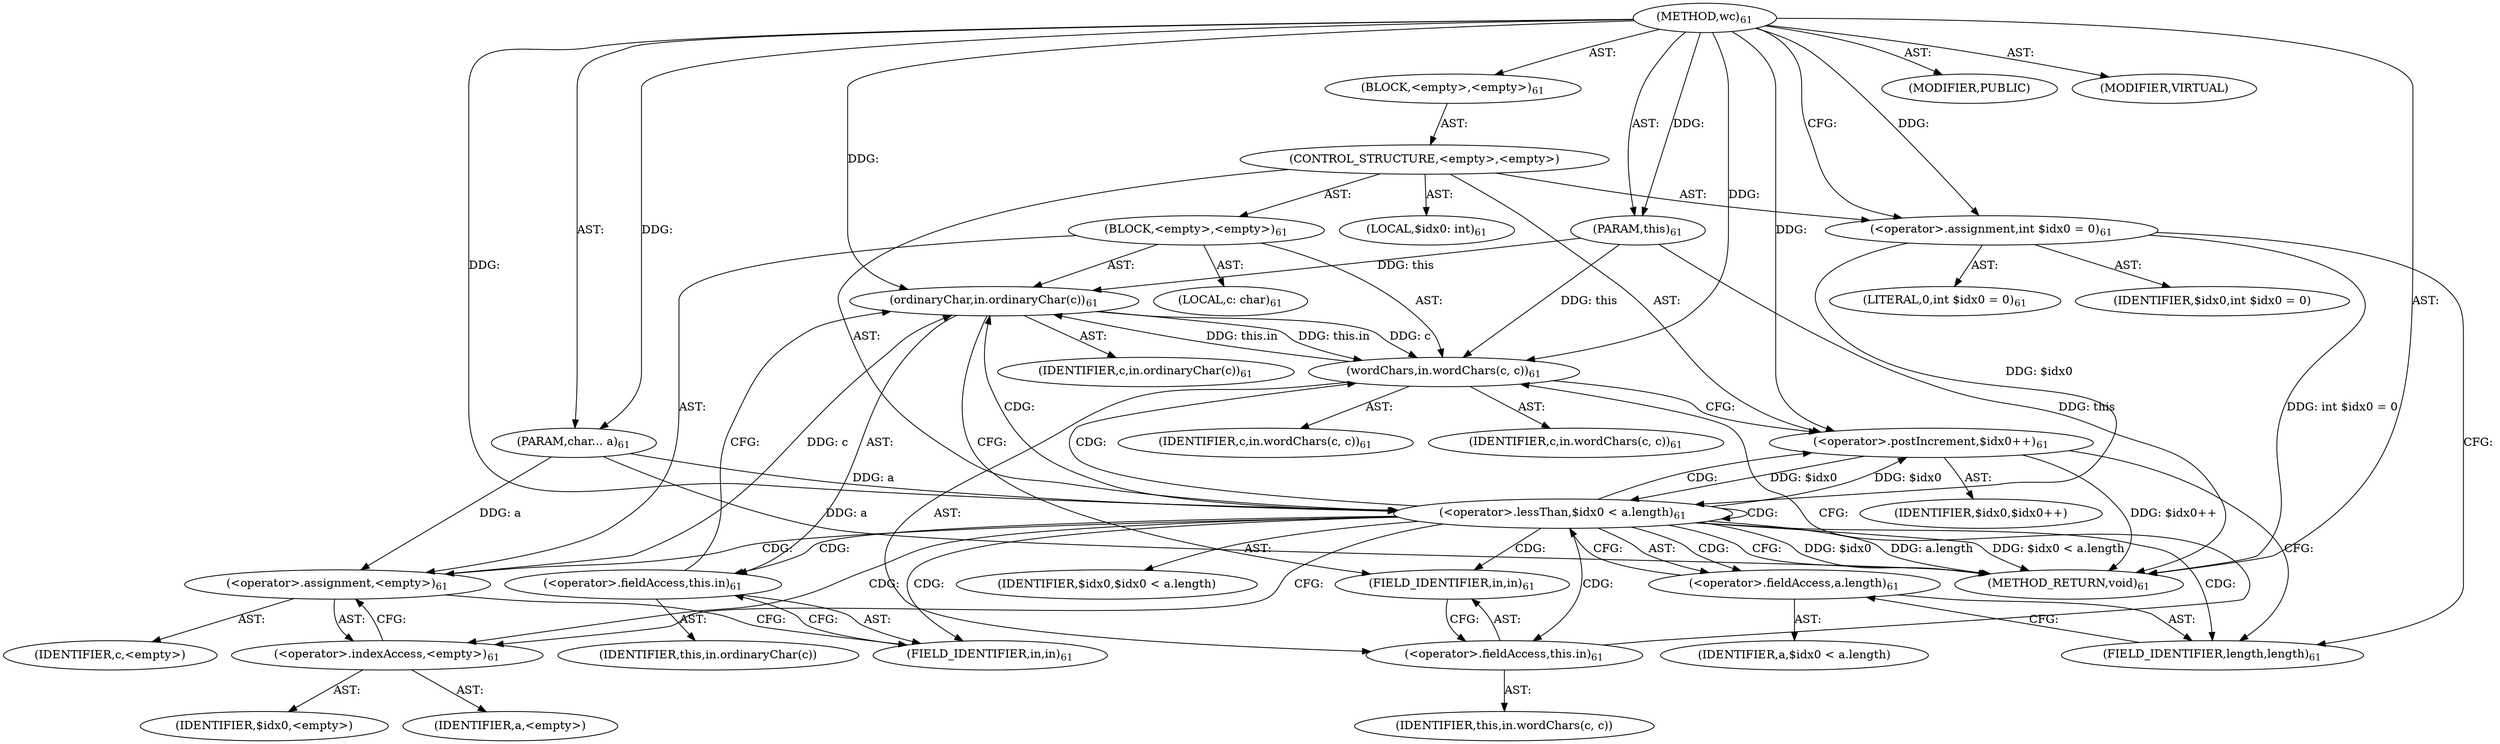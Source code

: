 digraph "wc" {  
"588" [label = <(METHOD,wc)<SUB>61</SUB>> ]
"589" [label = <(PARAM,this)<SUB>61</SUB>> ]
"590" [label = <(PARAM,char... a)<SUB>61</SUB>> ]
"591" [label = <(BLOCK,&lt;empty&gt;,&lt;empty&gt;)<SUB>61</SUB>> ]
"592" [label = <(CONTROL_STRUCTURE,&lt;empty&gt;,&lt;empty&gt;)> ]
"593" [label = <(LOCAL,$idx0: int)<SUB>61</SUB>> ]
"594" [label = <(&lt;operator&gt;.assignment,int $idx0 = 0)<SUB>61</SUB>> ]
"595" [label = <(IDENTIFIER,$idx0,int $idx0 = 0)> ]
"596" [label = <(LITERAL,0,int $idx0 = 0)<SUB>61</SUB>> ]
"597" [label = <(&lt;operator&gt;.lessThan,$idx0 &lt; a.length)<SUB>61</SUB>> ]
"598" [label = <(IDENTIFIER,$idx0,$idx0 &lt; a.length)> ]
"599" [label = <(&lt;operator&gt;.fieldAccess,a.length)<SUB>61</SUB>> ]
"600" [label = <(IDENTIFIER,a,$idx0 &lt; a.length)> ]
"601" [label = <(FIELD_IDENTIFIER,length,length)<SUB>61</SUB>> ]
"602" [label = <(&lt;operator&gt;.postIncrement,$idx0++)<SUB>61</SUB>> ]
"603" [label = <(IDENTIFIER,$idx0,$idx0++)> ]
"604" [label = <(BLOCK,&lt;empty&gt;,&lt;empty&gt;)<SUB>61</SUB>> ]
"605" [label = <(LOCAL,c: char)<SUB>61</SUB>> ]
"606" [label = <(&lt;operator&gt;.assignment,&lt;empty&gt;)<SUB>61</SUB>> ]
"607" [label = <(IDENTIFIER,c,&lt;empty&gt;)> ]
"608" [label = <(&lt;operator&gt;.indexAccess,&lt;empty&gt;)<SUB>61</SUB>> ]
"609" [label = <(IDENTIFIER,a,&lt;empty&gt;)> ]
"610" [label = <(IDENTIFIER,$idx0,&lt;empty&gt;)> ]
"611" [label = <(ordinaryChar,in.ordinaryChar(c))<SUB>61</SUB>> ]
"612" [label = <(&lt;operator&gt;.fieldAccess,this.in)<SUB>61</SUB>> ]
"613" [label = <(IDENTIFIER,this,in.ordinaryChar(c))> ]
"614" [label = <(FIELD_IDENTIFIER,in,in)<SUB>61</SUB>> ]
"615" [label = <(IDENTIFIER,c,in.ordinaryChar(c))<SUB>61</SUB>> ]
"616" [label = <(wordChars,in.wordChars(c, c))<SUB>61</SUB>> ]
"617" [label = <(&lt;operator&gt;.fieldAccess,this.in)<SUB>61</SUB>> ]
"618" [label = <(IDENTIFIER,this,in.wordChars(c, c))> ]
"619" [label = <(FIELD_IDENTIFIER,in,in)<SUB>61</SUB>> ]
"620" [label = <(IDENTIFIER,c,in.wordChars(c, c))<SUB>61</SUB>> ]
"621" [label = <(IDENTIFIER,c,in.wordChars(c, c))<SUB>61</SUB>> ]
"622" [label = <(MODIFIER,PUBLIC)> ]
"623" [label = <(MODIFIER,VIRTUAL)> ]
"624" [label = <(METHOD_RETURN,void)<SUB>61</SUB>> ]
  "588" -> "589"  [ label = "AST: "] 
  "588" -> "590"  [ label = "AST: "] 
  "588" -> "591"  [ label = "AST: "] 
  "588" -> "622"  [ label = "AST: "] 
  "588" -> "623"  [ label = "AST: "] 
  "588" -> "624"  [ label = "AST: "] 
  "591" -> "592"  [ label = "AST: "] 
  "592" -> "593"  [ label = "AST: "] 
  "592" -> "594"  [ label = "AST: "] 
  "592" -> "597"  [ label = "AST: "] 
  "592" -> "602"  [ label = "AST: "] 
  "592" -> "604"  [ label = "AST: "] 
  "594" -> "595"  [ label = "AST: "] 
  "594" -> "596"  [ label = "AST: "] 
  "597" -> "598"  [ label = "AST: "] 
  "597" -> "599"  [ label = "AST: "] 
  "599" -> "600"  [ label = "AST: "] 
  "599" -> "601"  [ label = "AST: "] 
  "602" -> "603"  [ label = "AST: "] 
  "604" -> "605"  [ label = "AST: "] 
  "604" -> "606"  [ label = "AST: "] 
  "604" -> "611"  [ label = "AST: "] 
  "604" -> "616"  [ label = "AST: "] 
  "606" -> "607"  [ label = "AST: "] 
  "606" -> "608"  [ label = "AST: "] 
  "608" -> "609"  [ label = "AST: "] 
  "608" -> "610"  [ label = "AST: "] 
  "611" -> "612"  [ label = "AST: "] 
  "611" -> "615"  [ label = "AST: "] 
  "612" -> "613"  [ label = "AST: "] 
  "612" -> "614"  [ label = "AST: "] 
  "616" -> "617"  [ label = "AST: "] 
  "616" -> "620"  [ label = "AST: "] 
  "616" -> "621"  [ label = "AST: "] 
  "617" -> "618"  [ label = "AST: "] 
  "617" -> "619"  [ label = "AST: "] 
  "594" -> "601"  [ label = "CFG: "] 
  "597" -> "624"  [ label = "CFG: "] 
  "597" -> "608"  [ label = "CFG: "] 
  "602" -> "601"  [ label = "CFG: "] 
  "599" -> "597"  [ label = "CFG: "] 
  "606" -> "614"  [ label = "CFG: "] 
  "611" -> "619"  [ label = "CFG: "] 
  "616" -> "602"  [ label = "CFG: "] 
  "601" -> "599"  [ label = "CFG: "] 
  "608" -> "606"  [ label = "CFG: "] 
  "612" -> "611"  [ label = "CFG: "] 
  "617" -> "616"  [ label = "CFG: "] 
  "614" -> "612"  [ label = "CFG: "] 
  "619" -> "617"  [ label = "CFG: "] 
  "588" -> "594"  [ label = "CFG: "] 
  "589" -> "624"  [ label = "DDG: this"] 
  "590" -> "624"  [ label = "DDG: a"] 
  "594" -> "624"  [ label = "DDG: int $idx0 = 0"] 
  "597" -> "624"  [ label = "DDG: $idx0"] 
  "597" -> "624"  [ label = "DDG: a.length"] 
  "597" -> "624"  [ label = "DDG: $idx0 &lt; a.length"] 
  "602" -> "624"  [ label = "DDG: $idx0++"] 
  "588" -> "589"  [ label = "DDG: "] 
  "588" -> "590"  [ label = "DDG: "] 
  "588" -> "594"  [ label = "DDG: "] 
  "594" -> "597"  [ label = "DDG: $idx0"] 
  "602" -> "597"  [ label = "DDG: $idx0"] 
  "588" -> "597"  [ label = "DDG: "] 
  "590" -> "597"  [ label = "DDG: a"] 
  "597" -> "602"  [ label = "DDG: $idx0"] 
  "588" -> "602"  [ label = "DDG: "] 
  "590" -> "606"  [ label = "DDG: a"] 
  "589" -> "611"  [ label = "DDG: this"] 
  "616" -> "611"  [ label = "DDG: this.in"] 
  "606" -> "611"  [ label = "DDG: c"] 
  "588" -> "611"  [ label = "DDG: "] 
  "589" -> "616"  [ label = "DDG: this"] 
  "611" -> "616"  [ label = "DDG: this.in"] 
  "611" -> "616"  [ label = "DDG: c"] 
  "588" -> "616"  [ label = "DDG: "] 
  "597" -> "599"  [ label = "CDG: "] 
  "597" -> "602"  [ label = "CDG: "] 
  "597" -> "608"  [ label = "CDG: "] 
  "597" -> "617"  [ label = "CDG: "] 
  "597" -> "606"  [ label = "CDG: "] 
  "597" -> "611"  [ label = "CDG: "] 
  "597" -> "597"  [ label = "CDG: "] 
  "597" -> "616"  [ label = "CDG: "] 
  "597" -> "619"  [ label = "CDG: "] 
  "597" -> "612"  [ label = "CDG: "] 
  "597" -> "601"  [ label = "CDG: "] 
  "597" -> "614"  [ label = "CDG: "] 
}
